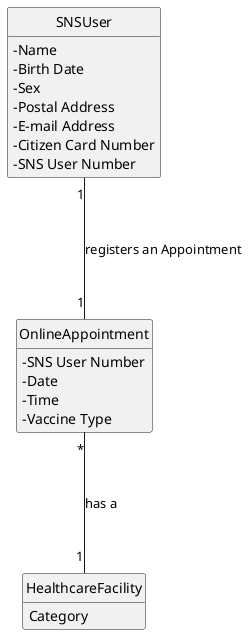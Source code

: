 @startuml
'https://plantuml.com/object-diagram

skinparam monochrome true
skinparam packageStyle rectangle
skinparam shadowing false

'left to right direction

skinparam classAttributeIconSize 0

hide circle
hide methods

class OnlineAppointment {
    - SNS User Number
    - Date
    - Time
    - Vaccine Type
}

class SNSUser {
    - Name
    - Birth Date
    - Sex
    - Postal Address
    - E-mail Address
    - Citizen Card Number
    - SNS User Number
}



class HealthcareFacility {
    Category
}


SNSUser "1" --- "1" OnlineAppointment : registers an Appointment

OnlineAppointment "*" --- "1" HealthcareFacility : has a

@enduml